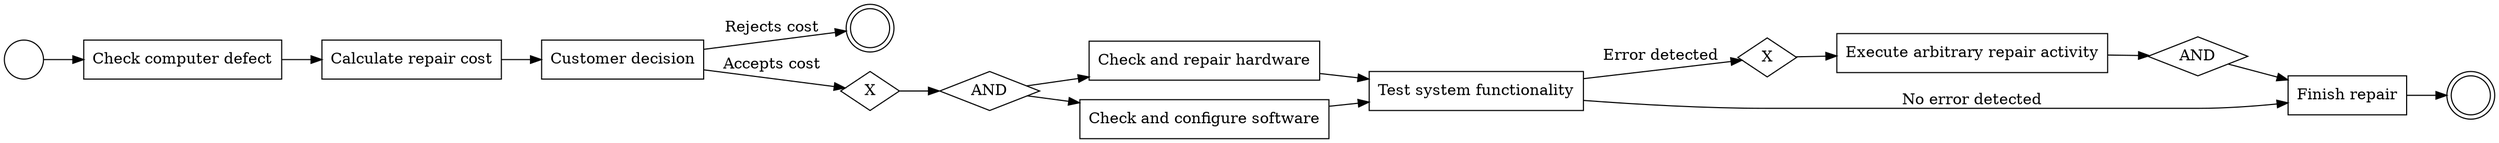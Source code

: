 digraph {
  rankdir=LR;
  "start_1"[shape=circle label=""];
  "end_1"[shape=doublecircle label=""];
  "end_2"[shape=doublecircle label=""];
  "seg_1"[shape=diamond label="X"];
  "seg_2"[shape=diamond label="X"];
  "spg_1"[shape=diamond label="AND"];
  "mpg_1"[shape=diamond label="AND"];
  "Check computer defect"[shape=rectangle];
  "Calculate repair cost"[shape=rectangle];
  "Customer decision"[shape=rectangle];
  "Check and repair hardware"[shape=rectangle];
  "Check and configure software"[shape=rectangle];
  "Test system functionality"[shape=rectangle];
  "Execute arbitrary repair activity"[shape=rectangle];
  "Finish repair"[shape=rectangle];
  "start_1" -> "Check computer defect";
  "Check computer defect" -> "Calculate repair cost";
  "Calculate repair cost" -> "Customer decision";
  "Customer decision" -> "seg_1"[label="Accepts cost"];
  "Customer decision" -> "end_1"[label="Rejects cost"];
  "seg_1" -> "spg_1";
  "spg_1" -> "Check and repair hardware";
  "spg_1" -> "Check and configure software";
  "Check and repair hardware" -> "Test system functionality";
  "Check and configure software" -> "Test system functionality";
  "Test system functionality" -> "seg_2"[label="Error detected"];
  "Test system functionality" -> "Finish repair"[label="No error detected"];
  "seg_2" -> "Execute arbitrary repair activity";
  "Execute arbitrary repair activity" -> "mpg_1";
  "mpg_1" -> "Finish repair";
  "Finish repair" -> "end_2";
}